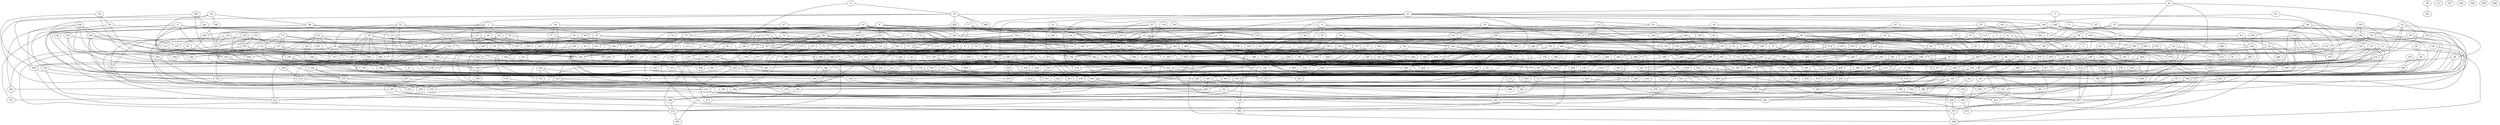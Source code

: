 graph g {0;1;2;3;4;5;6;7;8;9;10;11;12;13;14;15;16;17;18;19;20;21;22;23;24;25;26;27;28;29;30;31;32;33;34;35;36;37;38;39;40;41;42;43;44;45;46;47;48;49;50;51;52;53;54;55;56;57;58;59;60;61;62;63;64;65;66;67;68;69;70;71;72;73;74;75;76;77;78;79;80;81;82;83;84;85;86;87;88;89;90;91;92;93;94;95;96;97;98;99;100;101;102;103;104;105;106;107;108;109;110;111;112;113;114;115;116;117;118;119;120;121;122;123;124;125;126;127;128;129;130;131;132;133;134;135;136;137;138;139;140;141;142;143;144;145;146;147;148;149;150;151;152;153;154;155;156;157;158;159;160;161;162;163;164;165;166;167;168;169;170;171;172;173;174;175;176;177;178;179;180;181;182;183;184;185;186;187;188;189;190;191;192;193;194;195;196;197;198;199;200;201;202;203;204;205;206;207;208;209;210;211;212;213;214;215;216;217;218;219;220;221;222;223;224;225;226;227;228;229;230;231;232;233;234;235;236;237;238;239;240;241;242;243;244;245;246;247;248;249;250;251;252;253;254;255;256;257;258;259;260;261;262;263;264;265;266;267;268;269;270;271;272;273;274;275;276;277;278;279;280;281;282;283;284;285;286;287;288;289;290;291;292;293;294;295;296;297;298;299;300;301;302;303;304;305;306;307;308;309;310;311;312;313;314;315;316;317;318;319;320;321;322;323;324;325;326;327;328;329;330;331;332;333;334;335;336;337;338;339;340;341;342;343;344;345;346;347;348;349;350;351;352;353;354;355;356;357;358;359;360;361;362;363;364;365;366;367;368;369;370;371;372;373;374;375;376;377;378;379;380;381;382;383;384;385;386;387;388;389;390;391;392;393;394;395;396;397;398;399;400;401;402;403;404;405;406;407;408;409;410;411;412;413;414;415;416;417;418;419;420;421;422;423;424;425;426;427;428;429;430;431;432;433;434;435;436;437;438;439;440;441;442;443;444;445;446;447;448;449;450;451;452;453;454;455;456;457;458;459;460;461;462;463;464;465;466;467;468;469;470;471;472;473;474;475;476;477;478;479;480;481;482;483;484;485;486;487;488;489;490;491;492;493;494;495;496;497;498;499;0 -- 25;0 -- 194;0 -- 245;0 -- 273;0 -- 324;0 -- 361;0 -- 367;1 -- 31;1 -- 83;1 -- 176;1 -- 185;1 -- 437;1 -- 494;2 -- 416;3 -- 13;3 -- 108;3 -- 331;4 -- 70;4 -- 89;4 -- 93;4 -- 162;4 -- 243;4 -- 478;4 -- 494;4 -- 496;5 -- 87;5 -- 124;5 -- 467;6 -- 147;6 -- 157;6 -- 188;6 -- 189;6 -- 229;6 -- 235;6 -- 259;6 -- 428;6 -- 433;7 -- 416;7 -- 484;8 -- 32;8 -- 375;9 -- 76;9 -- 248;10 -- 132;10 -- 192;10 -- 328;10 -- 371;11 -- 107;11 -- 130;11 -- 167;11 -- 492;12 -- 24;12 -- 240;12 -- 411;13 -- 66;13 -- 389;13 -- 392;14 -- 75;14 -- 111;14 -- 118;14 -- 176;14 -- 269;14 -- 326;14 -- 414;14 -- 490;15 -- 299;15 -- 475;16 -- 46;16 -- 142;16 -- 224;16 -- 233;16 -- 263;16 -- 279;16 -- 309;17 -- 54;17 -- 114;17 -- 199;17 -- 264;17 -- 323;17 -- 480;18 -- 26;18 -- 50;18 -- 232;18 -- 412;18 -- 446;19 -- 78;19 -- 444;19 -- 462;20 -- 23;20 -- 105;20 -- 479;20 -- 490;21 -- 413;22 -- 31;22 -- 59;22 -- 99;22 -- 207;22 -- 263;22 -- 316;22 -- 331;23 -- 35;23 -- 63;23 -- 110;23 -- 208;23 -- 322;23 -- 388;23 -- 449;23 -- 480;23 -- 489;24 -- 133;24 -- 154;24 -- 251;24 -- 345;24 -- 422;24 -- 431;25 -- 339;26 -- 88;26 -- 238;26 -- 388;27 -- 88;27 -- 217;27 -- 389;27 -- 465;28 -- 181;28 -- 233;29 -- 80;29 -- 100;29 -- 352;29 -- 355;30 -- 84;30 -- 95;30 -- 383;31 -- 174;31 -- 197;31 -- 348;31 -- 458;32 -- 152;32 -- 341;33 -- 51;33 -- 252;33 -- 293;33 -- 302;34 -- 87;34 -- 153;35 -- 159;36 -- 62;37 -- 91;37 -- 98;37 -- 119;37 -- 431;38 -- 90;38 -- 98;38 -- 153;38 -- 183;38 -- 192;38 -- 241;39 -- 149;39 -- 207;39 -- 278;39 -- 338;39 -- 456;40 -- 182;40 -- 468;40 -- 481;41 -- 42;41 -- 485;42 -- 153;42 -- 306;43 -- 99;43 -- 190;43 -- 207;44 -- 71;44 -- 175;44 -- 427;44 -- 438;45 -- 274;45 -- 487;46 -- 183;46 -- 268;47 -- 74;47 -- 185;47 -- 491;48 -- 177;48 -- 356;48 -- 379;48 -- 409;49 -- 139;49 -- 264;49 -- 408;49 -- 428;50 -- 116;50 -- 120;50 -- 264;50 -- 303;50 -- 350;51 -- 224;51 -- 328;51 -- 351;52 -- 156;52 -- 323;53 -- 146;53 -- 192;53 -- 331;54 -- 192;54 -- 420;54 -- 482;55 -- 58;55 -- 69;55 -- 309;56 -- 205;56 -- 228;56 -- 424;56 -- 485;57 -- 66;57 -- 343;57 -- 349;57 -- 438;57 -- 461;58 -- 206;58 -- 323;58 -- 387;58 -- 476;59 -- 95;59 -- 176;59 -- 198;59 -- 220;59 -- 405;59 -- 427;59 -- 484;60 -- 70;60 -- 87;60 -- 194;60 -- 251;60 -- 274;60 -- 428;61 -- 64;61 -- 106;61 -- 262;61 -- 344;62 -- 372;62 -- 398;62 -- 400;62 -- 419;63 -- 87;63 -- 168;63 -- 269;64 -- 183;64 -- 238;64 -- 271;64 -- 288;64 -- 335;64 -- 400;65 -- 163;65 -- 291;65 -- 437;66 -- 169;66 -- 252;66 -- 400;66 -- 445;66 -- 493;67 -- 84;67 -- 89;67 -- 229;67 -- 393;67 -- 441;67 -- 450;68 -- 158;68 -- 335;68 -- 476;68 -- 485;70 -- 405;70 -- 472;71 -- 287;71 -- 385;71 -- 487;72 -- 88;72 -- 355;73 -- 97;73 -- 121;73 -- 171;73 -- 184;73 -- 368;73 -- 480;74 -- 198;74 -- 439;75 -- 167;75 -- 237;75 -- 265;75 -- 303;75 -- 489;76 -- 156;76 -- 225;76 -- 273;76 -- 369;76 -- 410;76 -- 424;77 -- 192;77 -- 406;78 -- 107;78 -- 163;78 -- 444;79 -- 227;79 -- 299;79 -- 479;80 -- 110;80 -- 126;80 -- 136;80 -- 209;80 -- 337;81 -- 284;82 -- 337;82 -- 409;83 -- 146;83 -- 256;83 -- 267;83 -- 408;84 -- 167;84 -- 413;85 -- 131;85 -- 343;85 -- 358;86 -- 157;86 -- 197;86 -- 217;86 -- 238;86 -- 285;86 -- 307;86 -- 322;86 -- 331;86 -- 373;86 -- 412;87 -- 307;87 -- 477;88 -- 453;88 -- 482;89 -- 94;89 -- 166;89 -- 208;89 -- 233;89 -- 243;89 -- 466;90 -- 228;90 -- 477;91 -- 190;91 -- 244;91 -- 334;91 -- 417;91 -- 498;92 -- 205;92 -- 379;92 -- 412;92 -- 442;93 -- 95;93 -- 214;93 -- 351;93 -- 494;94 -- 152;94 -- 363;95 -- 153;95 -- 320;95 -- 416;96 -- 421;97 -- 125;97 -- 330;98 -- 165;98 -- 371;98 -- 384;98 -- 431;99 -- 165;99 -- 319;99 -- 377;99 -- 402;99 -- 405;99 -- 436;99 -- 452;99 -- 484;100 -- 254;101 -- 107;101 -- 166;102 -- 298;102 -- 385;102 -- 460;103 -- 117;103 -- 140;103 -- 238;104 -- 117;104 -- 204;104 -- 387;105 -- 306;105 -- 318;106 -- 376;106 -- 408;107 -- 176;107 -- 289;108 -- 109;108 -- 159;108 -- 171;108 -- 207;108 -- 392;108 -- 414;109 -- 153;109 -- 176;109 -- 371;110 -- 181;110 -- 268;110 -- 396;111 -- 133;111 -- 485;112 -- 119;112 -- 209;112 -- 233;112 -- 254;112 -- 274;112 -- 456;112 -- 483;113 -- 243;113 -- 271;113 -- 303;113 -- 352;114 -- 258;114 -- 262;114 -- 279;114 -- 297;114 -- 300;115 -- 300;116 -- 183;117 -- 376;118 -- 319;119 -- 170;119 -- 332;119 -- 420;119 -- 470;120 -- 165;120 -- 213;121 -- 284;121 -- 359;121 -- 404;121 -- 447;122 -- 166;122 -- 220;122 -- 283;122 -- 332;123 -- 420;124 -- 276;124 -- 290;124 -- 317;124 -- 444;124 -- 490;125 -- 247;125 -- 355;125 -- 480;126 -- 455;127 -- 193;127 -- 201;127 -- 344;127 -- 372;127 -- 396;127 -- 405;127 -- 427;128 -- 286;128 -- 293;128 -- 330;129 -- 318;130 -- 301;130 -- 496;131 -- 364;131 -- 488;132 -- 248;132 -- 264;132 -- 380;133 -- 163;133 -- 317;133 -- 398;133 -- 473;134 -- 136;134 -- 326;135 -- 276;136 -- 153;136 -- 216;136 -- 331;137 -- 482;138 -- 197;138 -- 263;138 -- 295;139 -- 281;139 -- 339;139 -- 342;139 -- 456;140 -- 150;140 -- 214;140 -- 249;140 -- 465;141 -- 263;141 -- 270;141 -- 349;141 -- 360;141 -- 466;142 -- 305;142 -- 450;142 -- 480;143 -- 258;143 -- 335;143 -- 364;143 -- 396;143 -- 483;144 -- 239;144 -- 443;145 -- 174;145 -- 177;145 -- 295;145 -- 433;146 -- 344;146 -- 352;146 -- 499;147 -- 303;147 -- 438;147 -- 466;148 -- 191;148 -- 209;148 -- 245;148 -- 470;148 -- 485;149 -- 423;150 -- 223;151 -- 178;151 -- 219;151 -- 299;151 -- 452;152 -- 465;154 -- 239;154 -- 393;154 -- 434;155 -- 286;155 -- 379;156 -- 175;156 -- 189;156 -- 400;156 -- 456;157 -- 285;157 -- 371;158 -- 262;159 -- 176;159 -- 307;159 -- 388;159 -- 412;159 -- 468;160 -- 324;161 -- 282;162 -- 437;162 -- 452;163 -- 312;163 -- 354;164 -- 249;164 -- 341;164 -- 478;165 -- 286;165 -- 295;165 -- 401;166 -- 239;166 -- 312;166 -- 313;167 -- 173;167 -- 259;167 -- 379;167 -- 434;167 -- 458;168 -- 226;168 -- 272;168 -- 371;169 -- 341;169 -- 441;170 -- 276;170 -- 467;171 -- 230;171 -- 438;171 -- 447;172 -- 197;172 -- 216;172 -- 314;172 -- 317;172 -- 370;173 -- 418;173 -- 495;174 -- 192;175 -- 197;175 -- 203;175 -- 345;175 -- 348;175 -- 382;176 -- 195;176 -- 245;177 -- 184;177 -- 462;177 -- 491;178 -- 228;178 -- 286;179 -- 321;179 -- 360;179 -- 373;179 -- 423;180 -- 415;180 -- 425;180 -- 483;181 -- 427;182 -- 368;183 -- 244;183 -- 357;184 -- 286;185 -- 294;185 -- 387;186 -- 213;186 -- 336;186 -- 382;186 -- 406;186 -- 481;187 -- 199;187 -- 325;188 -- 368;188 -- 408;188 -- 493;189 -- 373;189 -- 476;190 -- 217;190 -- 459;191 -- 204;191 -- 324;192 -- 402;192 -- 422;193 -- 304;193 -- 473;194 -- 319;194 -- 357;194 -- 384;195 -- 217;195 -- 220;195 -- 238;195 -- 402;195 -- 459;196 -- 221;196 -- 449;196 -- 450;197 -- 234;197 -- 281;198 -- 211;198 -- 349;198 -- 382;199 -- 350;199 -- 470;200 -- 255;200 -- 282;200 -- 322;200 -- 434;200 -- 456;201 -- 377;202 -- 405;202 -- 481;203 -- 301;203 -- 481;204 -- 461;205 -- 213;205 -- 456;206 -- 340;208 -- 417;208 -- 489;209 -- 422;210 -- 298;211 -- 222;212 -- 457;213 -- 401;214 -- 244;214 -- 286;214 -- 329;214 -- 448;214 -- 449;215 -- 217;215 -- 470;216 -- 438;217 -- 265;217 -- 321;218 -- 227;218 -- 261;218 -- 430;219 -- 384;220 -- 440;220 -- 490;221 -- 263;221 -- 269;221 -- 290;222 -- 243;222 -- 314;222 -- 353;223 -- 482;225 -- 229;225 -- 325;225 -- 339;227 -- 312;227 -- 345;227 -- 360;227 -- 474;229 -- 257;229 -- 339;230 -- 238;230 -- 362;230 -- 491;231 -- 313;232 -- 286;232 -- 392;232 -- 417;232 -- 485;233 -- 292;233 -- 343;233 -- 456;234 -- 319;234 -- 475;235 -- 279;235 -- 326;235 -- 381;235 -- 389;236 -- 280;236 -- 284;236 -- 291;236 -- 333;236 -- 341;236 -- 432;237 -- 382;238 -- 453;239 -- 342;239 -- 442;240 -- 378;241 -- 466;242 -- 253;243 -- 381;243 -- 437;243 -- 488;244 -- 396;245 -- 297;245 -- 443;246 -- 323;246 -- 346;246 -- 439;246 -- 449;247 -- 489;248 -- 271;249 -- 348;249 -- 377;249 -- 404;249 -- 483;250 -- 290;251 -- 371;251 -- 408;252 -- 438;253 -- 465;254 -- 310;254 -- 358;255 -- 456;255 -- 469;256 -- 410;257 -- 277;257 -- 303;257 -- 386;258 -- 349;258 -- 395;259 -- 342;260 -- 387;262 -- 283;262 -- 458;262 -- 461;263 -- 472;264 -- 330;264 -- 401;264 -- 446;264 -- 487;265 -- 291;265 -- 401;265 -- 468;266 -- 412;267 -- 352;268 -- 349;268 -- 425;268 -- 433;268 -- 457;269 -- 292;269 -- 302;269 -- 309;270 -- 355;270 -- 377;270 -- 460;271 -- 382;271 -- 472;272 -- 407;272 -- 424;272 -- 494;273 -- 331;274 -- 301;274 -- 316;274 -- 406;274 -- 467;275 -- 432;275 -- 495;276 -- 298;276 -- 378;277 -- 284;278 -- 282;278 -- 467;279 -- 303;279 -- 370;280 -- 310;280 -- 315;280 -- 320;280 -- 358;280 -- 394;280 -- 449;281 -- 300;281 -- 436;281 -- 454;283 -- 314;283 -- 323;284 -- 343;285 -- 290;285 -- 303;285 -- 391;285 -- 415;285 -- 426;285 -- 468;286 -- 318;286 -- 355;286 -- 439;287 -- 386;287 -- 426;289 -- 351;290 -- 367;291 -- 337;292 -- 466;293 -- 404;293 -- 474;293 -- 477;294 -- 394;295 -- 397;296 -- 319;296 -- 356;297 -- 372;297 -- 407;299 -- 384;299 -- 456;300 -- 364;301 -- 318;301 -- 389;302 -- 322;302 -- 324;302 -- 333;302 -- 457;302 -- 498;304 -- 435;304 -- 446;305 -- 373;305 -- 436;306 -- 351;306 -- 363;306 -- 387;307 -- 473;308 -- 345;309 -- 332;313 -- 357;313 -- 387;313 -- 453;313 -- 465;315 -- 322;315 -- 379;316 -- 444;317 -- 342;317 -- 408;317 -- 468;318 -- 384;318 -- 390;320 -- 385;321 -- 418;321 -- 498;322 -- 334;324 -- 341;324 -- 345;324 -- 387;324 -- 419;326 -- 396;328 -- 344;329 -- 345;329 -- 472;331 -- 386;331 -- 411;331 -- 446;332 -- 478;333 -- 346;333 -- 349;333 -- 402;334 -- 410;335 -- 384;338 -- 353;338 -- 359;340 -- 358;340 -- 384;340 -- 401;340 -- 461;342 -- 429;343 -- 357;344 -- 422;345 -- 496;346 -- 350;347 -- 430;347 -- 460;349 -- 365;350 -- 385;351 -- 432;352 -- 362;354 -- 371;355 -- 423;357 -- 467;359 -- 371;359 -- 493;360 -- 465;361 -- 393;362 -- 478;362 -- 480;363 -- 426;363 -- 461;371 -- 428;373 -- 403;373 -- 491;374 -- 398;375 -- 388;375 -- 452;376 -- 440;376 -- 467;377 -- 417;378 -- 404;381 -- 461;382 -- 392;382 -- 471;383 -- 463;383 -- 490;385 -- 402;386 -- 485;387 -- 388;387 -- 413;389 -- 435;390 -- 409;390 -- 431;390 -- 487;392 -- 403;392 -- 433;392 -- 451;392 -- 488;392 -- 498;393 -- 438;395 -- 406;395 -- 492;396 -- 482;397 -- 402;402 -- 472;404 -- 423;406 -- 419;406 -- 474;406 -- 492;409 -- 475;410 -- 489;411 -- 434;411 -- 440;413 -- 478;415 -- 467;417 -- 473;417 -- 480;418 -- 445;420 -- 429;420 -- 489;422 -- 475;422 -- 476;423 -- 428;423 -- 437;428 -- 481;430 -- 455;432 -- 438;432 -- 475;435 -- 476;438 -- 457;440 -- 450;440 -- 487;441 -- 445;442 -- 451;443 -- 458;444 -- 452;444 -- 472;445 -- 453;446 -- 483;454 -- 455;459 -- 472;467 -- 475;468 -- 471;472 -- 497;474 -- 495;475 -- 498;485 -- 496;489 -- 497;}